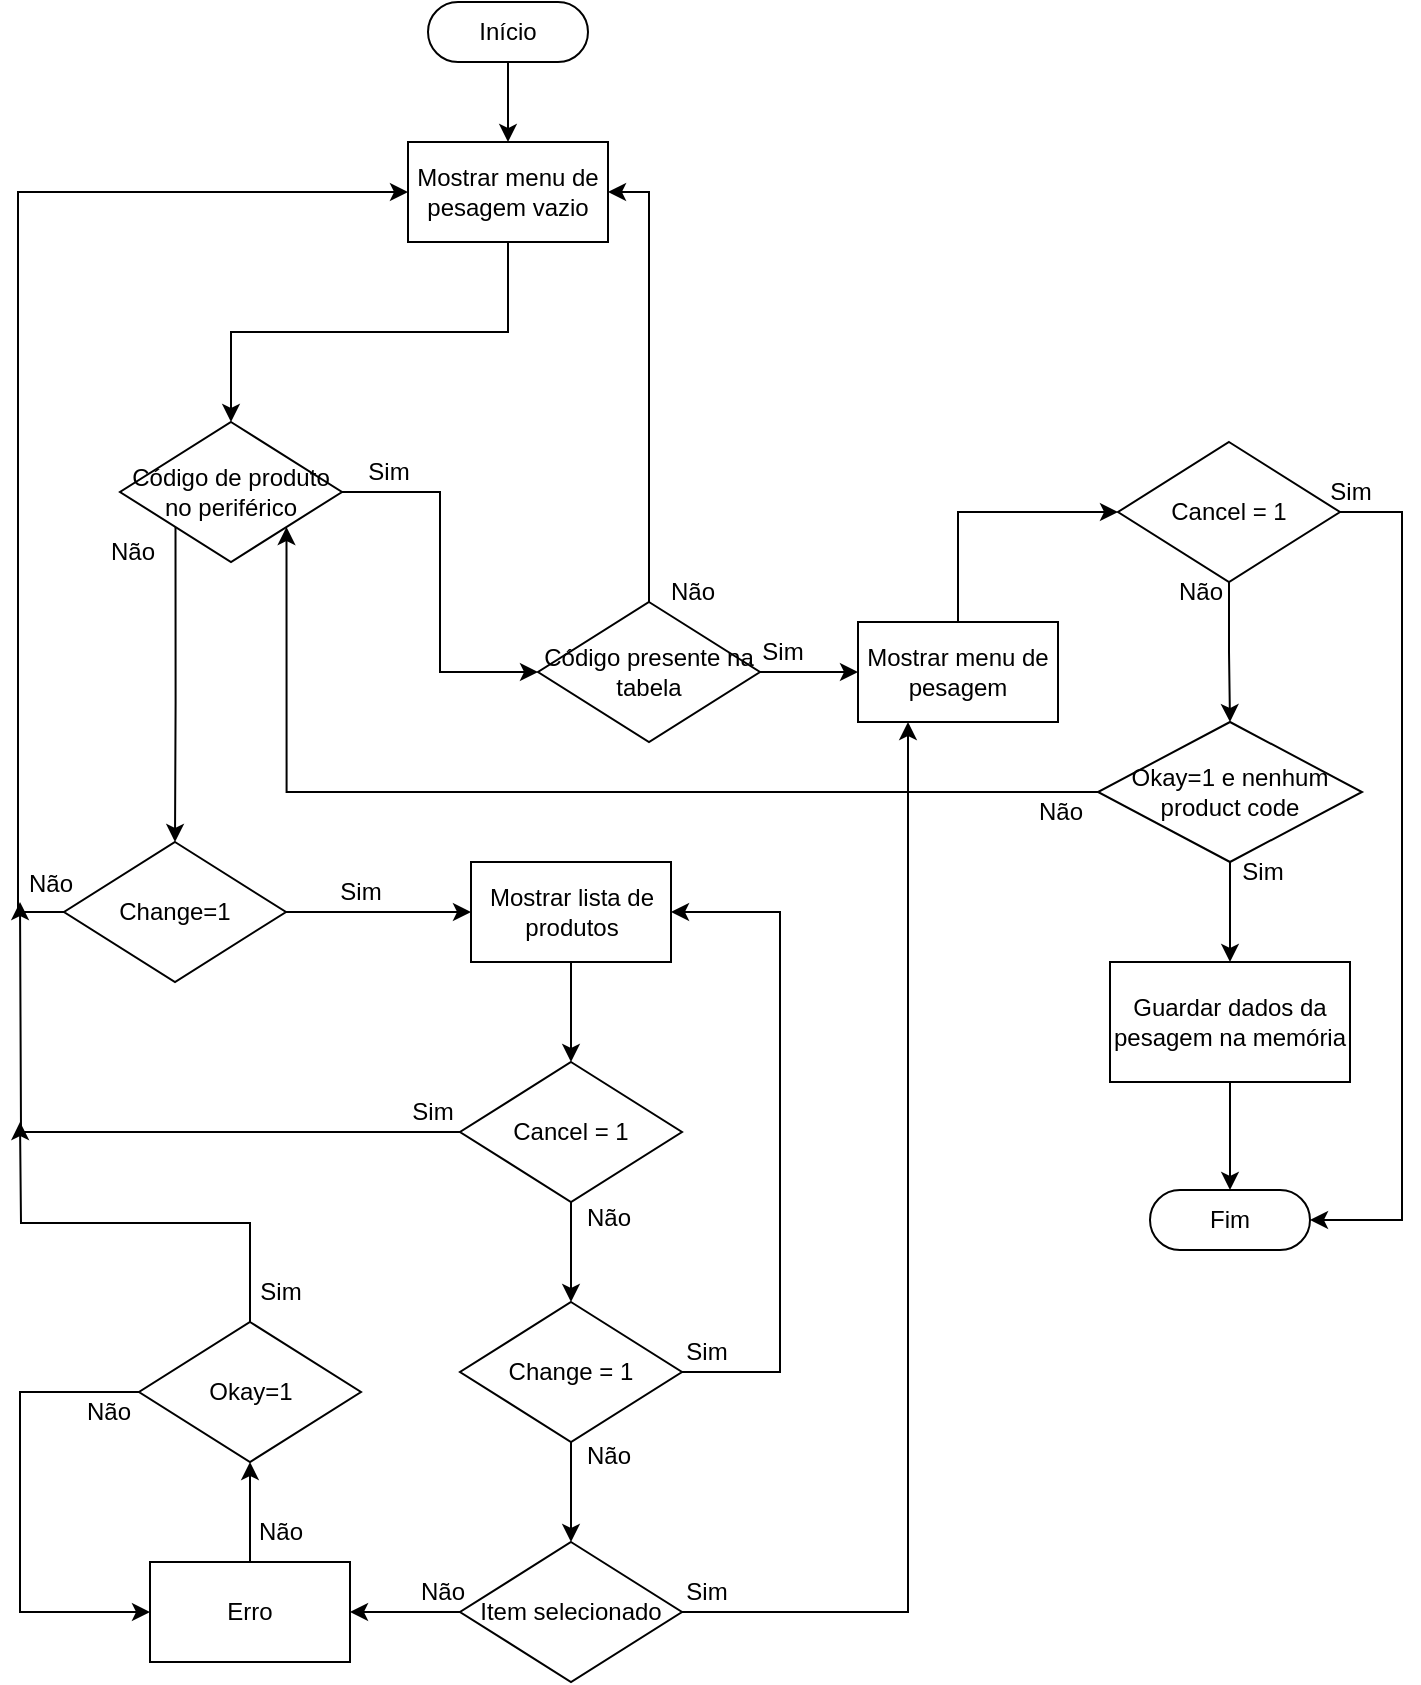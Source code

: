 <mxfile version="26.2.14">
  <diagram name="Page-1" id="Wz7lf-9QpKGxH8kcqoVr">
    <mxGraphModel dx="1523" dy="870" grid="1" gridSize="10" guides="1" tooltips="1" connect="1" arrows="1" fold="1" page="1" pageScale="1" pageWidth="850" pageHeight="1100" math="0" shadow="0">
      <root>
        <mxCell id="0" />
        <mxCell id="1" parent="0" />
        <mxCell id="KrtiOsnqrLNsgrwErKld-3" style="edgeStyle=orthogonalEdgeStyle;rounded=0;orthogonalLoop=1;jettySize=auto;html=1;exitX=0.5;exitY=0.5;exitDx=0;exitDy=15;exitPerimeter=0;entryX=0.5;entryY=0;entryDx=0;entryDy=0;" parent="1" source="KrtiOsnqrLNsgrwErKld-1" target="KrtiOsnqrLNsgrwErKld-2" edge="1">
          <mxGeometry relative="1" as="geometry" />
        </mxCell>
        <mxCell id="KrtiOsnqrLNsgrwErKld-1" value="Início" style="html=1;dashed=0;whiteSpace=wrap;shape=mxgraph.dfd.start" parent="1" vertex="1">
          <mxGeometry x="293" y="30" width="80" height="30" as="geometry" />
        </mxCell>
        <mxCell id="KrtiOsnqrLNsgrwErKld-5" style="edgeStyle=orthogonalEdgeStyle;rounded=0;orthogonalLoop=1;jettySize=auto;html=1;exitX=0.5;exitY=1;exitDx=0;exitDy=0;entryX=0.5;entryY=0;entryDx=0;entryDy=0;" parent="1" source="KrtiOsnqrLNsgrwErKld-2" target="KrtiOsnqrLNsgrwErKld-4" edge="1">
          <mxGeometry relative="1" as="geometry" />
        </mxCell>
        <mxCell id="KrtiOsnqrLNsgrwErKld-2" value="Mostrar menu de pesagem vazio" style="html=1;dashed=0;whiteSpace=wrap;" parent="1" vertex="1">
          <mxGeometry x="283" y="100" width="100" height="50" as="geometry" />
        </mxCell>
        <mxCell id="KrtiOsnqrLNsgrwErKld-11" style="edgeStyle=orthogonalEdgeStyle;rounded=0;orthogonalLoop=1;jettySize=auto;html=1;exitX=0;exitY=1;exitDx=0;exitDy=0;entryX=0.5;entryY=0;entryDx=0;entryDy=0;" parent="1" source="KrtiOsnqrLNsgrwErKld-4" target="KrtiOsnqrLNsgrwErKld-10" edge="1">
          <mxGeometry relative="1" as="geometry" />
        </mxCell>
        <mxCell id="KrtiOsnqrLNsgrwErKld-13" style="edgeStyle=orthogonalEdgeStyle;rounded=0;orthogonalLoop=1;jettySize=auto;html=1;exitX=1;exitY=0.5;exitDx=0;exitDy=0;entryX=0;entryY=0.5;entryDx=0;entryDy=0;" parent="1" source="KrtiOsnqrLNsgrwErKld-4" target="KrtiOsnqrLNsgrwErKld-14" edge="1">
          <mxGeometry relative="1" as="geometry">
            <mxPoint x="468" y="274.857" as="targetPoint" />
          </mxGeometry>
        </mxCell>
        <mxCell id="KrtiOsnqrLNsgrwErKld-4" value="&lt;div align=&quot;center&quot;&gt;&lt;font&gt;Código de produto no periférico&lt;/font&gt;&lt;/div&gt;" style="shape=rhombus;html=1;dashed=0;whiteSpace=wrap;perimeter=rhombusPerimeter;align=center;" parent="1" vertex="1">
          <mxGeometry x="139" y="240" width="111" height="70" as="geometry" />
        </mxCell>
        <mxCell id="KrtiOsnqrLNsgrwErKld-12" style="edgeStyle=orthogonalEdgeStyle;rounded=0;orthogonalLoop=1;jettySize=auto;html=1;exitX=0;exitY=0.5;exitDx=0;exitDy=0;entryX=0;entryY=0.5;entryDx=0;entryDy=0;" parent="1" source="KrtiOsnqrLNsgrwErKld-10" target="KrtiOsnqrLNsgrwErKld-2" edge="1">
          <mxGeometry relative="1" as="geometry">
            <Array as="points">
              <mxPoint x="88" y="485" />
              <mxPoint x="88" y="125" />
            </Array>
          </mxGeometry>
        </mxCell>
        <mxCell id="KrtiOsnqrLNsgrwErKld-25" style="edgeStyle=orthogonalEdgeStyle;rounded=0;orthogonalLoop=1;jettySize=auto;html=1;exitX=1;exitY=0.5;exitDx=0;exitDy=0;entryX=0;entryY=0.5;entryDx=0;entryDy=0;" parent="1" source="KrtiOsnqrLNsgrwErKld-10" target="KrtiOsnqrLNsgrwErKld-21" edge="1">
          <mxGeometry relative="1" as="geometry" />
        </mxCell>
        <mxCell id="KrtiOsnqrLNsgrwErKld-10" value="Change=1" style="shape=rhombus;html=1;dashed=0;whiteSpace=wrap;perimeter=rhombusPerimeter;align=center;" parent="1" vertex="1">
          <mxGeometry x="111" y="450" width="111" height="70" as="geometry" />
        </mxCell>
        <mxCell id="KrtiOsnqrLNsgrwErKld-16" style="edgeStyle=orthogonalEdgeStyle;rounded=0;orthogonalLoop=1;jettySize=auto;html=1;exitX=1;exitY=0.5;exitDx=0;exitDy=0;" parent="1" source="KrtiOsnqrLNsgrwErKld-14" target="KrtiOsnqrLNsgrwErKld-15" edge="1">
          <mxGeometry relative="1" as="geometry" />
        </mxCell>
        <mxCell id="KrtiOsnqrLNsgrwErKld-56" style="edgeStyle=orthogonalEdgeStyle;rounded=0;orthogonalLoop=1;jettySize=auto;html=1;exitX=0.5;exitY=0;exitDx=0;exitDy=0;entryX=1;entryY=0.5;entryDx=0;entryDy=0;" parent="1" source="KrtiOsnqrLNsgrwErKld-14" target="KrtiOsnqrLNsgrwErKld-2" edge="1">
          <mxGeometry relative="1" as="geometry">
            <mxPoint x="373" y="245" as="targetPoint" />
          </mxGeometry>
        </mxCell>
        <mxCell id="KrtiOsnqrLNsgrwErKld-14" value="Código presente na tabela" style="shape=rhombus;html=1;dashed=0;whiteSpace=wrap;perimeter=rhombusPerimeter;align=center;" parent="1" vertex="1">
          <mxGeometry x="348" y="330" width="111" height="70" as="geometry" />
        </mxCell>
        <mxCell id="WrC_AKm9wQeSflWJCdDe-4" style="edgeStyle=orthogonalEdgeStyle;rounded=0;orthogonalLoop=1;jettySize=auto;html=1;exitX=0.5;exitY=0;exitDx=0;exitDy=0;entryX=0;entryY=0.5;entryDx=0;entryDy=0;" edge="1" parent="1" source="KrtiOsnqrLNsgrwErKld-15" target="KrtiOsnqrLNsgrwErKld-60">
          <mxGeometry relative="1" as="geometry" />
        </mxCell>
        <mxCell id="KrtiOsnqrLNsgrwErKld-15" value="Mostrar menu de pesagem" style="html=1;dashed=0;whiteSpace=wrap;" parent="1" vertex="1">
          <mxGeometry x="508" y="340" width="100" height="50" as="geometry" />
        </mxCell>
        <mxCell id="KrtiOsnqrLNsgrwErKld-17" value="Sim" style="text;html=1;align=center;verticalAlign=middle;resizable=0;points=[];autosize=1;strokeColor=none;fillColor=none;" parent="1" vertex="1">
          <mxGeometry x="253" y="250" width="40" height="30" as="geometry" />
        </mxCell>
        <mxCell id="KrtiOsnqrLNsgrwErKld-18" value="Sim" style="text;html=1;align=center;verticalAlign=middle;resizable=0;points=[];autosize=1;strokeColor=none;fillColor=none;" parent="1" vertex="1">
          <mxGeometry x="450" y="340" width="40" height="30" as="geometry" />
        </mxCell>
        <mxCell id="KrtiOsnqrLNsgrwErKld-19" value="Não" style="text;html=1;align=center;verticalAlign=middle;resizable=0;points=[];autosize=1;strokeColor=none;fillColor=none;" parent="1" vertex="1">
          <mxGeometry x="120" y="290" width="50" height="30" as="geometry" />
        </mxCell>
        <mxCell id="KrtiOsnqrLNsgrwErKld-20" value="Não" style="text;html=1;align=center;verticalAlign=middle;resizable=0;points=[];autosize=1;strokeColor=none;fillColor=none;" parent="1" vertex="1">
          <mxGeometry x="79" y="456" width="50" height="30" as="geometry" />
        </mxCell>
        <mxCell id="KrtiOsnqrLNsgrwErKld-23" style="edgeStyle=orthogonalEdgeStyle;rounded=0;orthogonalLoop=1;jettySize=auto;html=1;exitX=0.5;exitY=1;exitDx=0;exitDy=0;entryX=0.5;entryY=0;entryDx=0;entryDy=0;" parent="1" source="KrtiOsnqrLNsgrwErKld-21" target="KrtiOsnqrLNsgrwErKld-22" edge="1">
          <mxGeometry relative="1" as="geometry" />
        </mxCell>
        <mxCell id="KrtiOsnqrLNsgrwErKld-21" value="Mostrar lista de produtos" style="html=1;dashed=0;whiteSpace=wrap;" parent="1" vertex="1">
          <mxGeometry x="314.5" y="460" width="100" height="50" as="geometry" />
        </mxCell>
        <mxCell id="KrtiOsnqrLNsgrwErKld-24" style="edgeStyle=orthogonalEdgeStyle;rounded=0;orthogonalLoop=1;jettySize=auto;html=1;exitX=0;exitY=0.5;exitDx=0;exitDy=0;" parent="1" source="KrtiOsnqrLNsgrwErKld-22" edge="1">
          <mxGeometry relative="1" as="geometry">
            <mxPoint x="89" y="480" as="targetPoint" />
          </mxGeometry>
        </mxCell>
        <mxCell id="KrtiOsnqrLNsgrwErKld-28" style="edgeStyle=orthogonalEdgeStyle;rounded=0;orthogonalLoop=1;jettySize=auto;html=1;exitX=0.5;exitY=1;exitDx=0;exitDy=0;entryX=0.5;entryY=0;entryDx=0;entryDy=0;" parent="1" source="KrtiOsnqrLNsgrwErKld-22" target="KrtiOsnqrLNsgrwErKld-27" edge="1">
          <mxGeometry relative="1" as="geometry" />
        </mxCell>
        <mxCell id="KrtiOsnqrLNsgrwErKld-22" value="Cancel = 1" style="shape=rhombus;html=1;dashed=0;whiteSpace=wrap;perimeter=rhombusPerimeter;align=center;" parent="1" vertex="1">
          <mxGeometry x="309" y="560" width="111" height="70" as="geometry" />
        </mxCell>
        <mxCell id="KrtiOsnqrLNsgrwErKld-29" style="edgeStyle=orthogonalEdgeStyle;rounded=0;orthogonalLoop=1;jettySize=auto;html=1;exitX=1;exitY=0.5;exitDx=0;exitDy=0;entryX=1;entryY=0.5;entryDx=0;entryDy=0;" parent="1" source="KrtiOsnqrLNsgrwErKld-27" target="KrtiOsnqrLNsgrwErKld-21" edge="1">
          <mxGeometry relative="1" as="geometry">
            <Array as="points">
              <mxPoint x="469" y="715" />
              <mxPoint x="469" y="485" />
            </Array>
          </mxGeometry>
        </mxCell>
        <mxCell id="KrtiOsnqrLNsgrwErKld-31" style="edgeStyle=orthogonalEdgeStyle;rounded=0;orthogonalLoop=1;jettySize=auto;html=1;exitX=0.5;exitY=1;exitDx=0;exitDy=0;entryX=0.5;entryY=0;entryDx=0;entryDy=0;" parent="1" source="KrtiOsnqrLNsgrwErKld-27" target="KrtiOsnqrLNsgrwErKld-30" edge="1">
          <mxGeometry relative="1" as="geometry" />
        </mxCell>
        <mxCell id="KrtiOsnqrLNsgrwErKld-27" value="Change = 1" style="shape=rhombus;html=1;dashed=0;whiteSpace=wrap;perimeter=rhombusPerimeter;align=center;" parent="1" vertex="1">
          <mxGeometry x="309" y="680" width="111" height="70" as="geometry" />
        </mxCell>
        <mxCell id="KrtiOsnqrLNsgrwErKld-32" style="edgeStyle=orthogonalEdgeStyle;rounded=0;orthogonalLoop=1;jettySize=auto;html=1;exitX=1;exitY=0.5;exitDx=0;exitDy=0;entryX=0.25;entryY=1;entryDx=0;entryDy=0;" parent="1" source="KrtiOsnqrLNsgrwErKld-30" target="KrtiOsnqrLNsgrwErKld-15" edge="1">
          <mxGeometry relative="1" as="geometry" />
        </mxCell>
        <mxCell id="KrtiOsnqrLNsgrwErKld-34" style="edgeStyle=orthogonalEdgeStyle;rounded=0;orthogonalLoop=1;jettySize=auto;html=1;exitX=0;exitY=0.5;exitDx=0;exitDy=0;entryX=1;entryY=0.5;entryDx=0;entryDy=0;" parent="1" source="KrtiOsnqrLNsgrwErKld-30" target="KrtiOsnqrLNsgrwErKld-33" edge="1">
          <mxGeometry relative="1" as="geometry" />
        </mxCell>
        <mxCell id="KrtiOsnqrLNsgrwErKld-30" value="Item selecionado" style="shape=rhombus;html=1;dashed=0;whiteSpace=wrap;perimeter=rhombusPerimeter;align=center;" parent="1" vertex="1">
          <mxGeometry x="309" y="800" width="111" height="70" as="geometry" />
        </mxCell>
        <mxCell id="KrtiOsnqrLNsgrwErKld-37" style="edgeStyle=orthogonalEdgeStyle;rounded=0;orthogonalLoop=1;jettySize=auto;html=1;exitX=0.5;exitY=0;exitDx=0;exitDy=0;entryX=0.5;entryY=1;entryDx=0;entryDy=0;" parent="1" source="KrtiOsnqrLNsgrwErKld-33" target="KrtiOsnqrLNsgrwErKld-36" edge="1">
          <mxGeometry relative="1" as="geometry" />
        </mxCell>
        <mxCell id="KrtiOsnqrLNsgrwErKld-33" value="Erro" style="html=1;dashed=0;whiteSpace=wrap;" parent="1" vertex="1">
          <mxGeometry x="154" y="810" width="100" height="50" as="geometry" />
        </mxCell>
        <mxCell id="KrtiOsnqrLNsgrwErKld-38" style="edgeStyle=orthogonalEdgeStyle;rounded=0;orthogonalLoop=1;jettySize=auto;html=1;exitX=0;exitY=0.5;exitDx=0;exitDy=0;entryX=0;entryY=0.5;entryDx=0;entryDy=0;" parent="1" source="KrtiOsnqrLNsgrwErKld-36" target="KrtiOsnqrLNsgrwErKld-33" edge="1">
          <mxGeometry relative="1" as="geometry">
            <Array as="points">
              <mxPoint x="89" y="725" />
              <mxPoint x="89" y="835" />
            </Array>
          </mxGeometry>
        </mxCell>
        <mxCell id="KrtiOsnqrLNsgrwErKld-39" style="edgeStyle=orthogonalEdgeStyle;rounded=0;orthogonalLoop=1;jettySize=auto;html=1;exitX=0.5;exitY=0;exitDx=0;exitDy=0;" parent="1" source="KrtiOsnqrLNsgrwErKld-36" edge="1">
          <mxGeometry relative="1" as="geometry">
            <mxPoint x="89" y="590" as="targetPoint" />
          </mxGeometry>
        </mxCell>
        <mxCell id="KrtiOsnqrLNsgrwErKld-36" value="Okay=1" style="shape=rhombus;html=1;dashed=0;whiteSpace=wrap;perimeter=rhombusPerimeter;align=center;" parent="1" vertex="1">
          <mxGeometry x="148.5" y="690" width="111" height="70" as="geometry" />
        </mxCell>
        <mxCell id="KrtiOsnqrLNsgrwErKld-48" value="Sim" style="text;html=1;align=center;verticalAlign=middle;resizable=0;points=[];autosize=1;strokeColor=none;fillColor=none;" parent="1" vertex="1">
          <mxGeometry x="199" y="660" width="40" height="30" as="geometry" />
        </mxCell>
        <mxCell id="KrtiOsnqrLNsgrwErKld-49" value="Sim" style="text;html=1;align=center;verticalAlign=middle;resizable=0;points=[];autosize=1;strokeColor=none;fillColor=none;" parent="1" vertex="1">
          <mxGeometry x="274.5" y="570" width="40" height="30" as="geometry" />
        </mxCell>
        <mxCell id="KrtiOsnqrLNsgrwErKld-50" value="Sim" style="text;html=1;align=center;verticalAlign=middle;resizable=0;points=[];autosize=1;strokeColor=none;fillColor=none;" parent="1" vertex="1">
          <mxGeometry x="412" y="690" width="40" height="30" as="geometry" />
        </mxCell>
        <mxCell id="KrtiOsnqrLNsgrwErKld-51" value="Sim" style="text;html=1;align=center;verticalAlign=middle;resizable=0;points=[];autosize=1;strokeColor=none;fillColor=none;" parent="1" vertex="1">
          <mxGeometry x="412" y="810" width="40" height="30" as="geometry" />
        </mxCell>
        <mxCell id="KrtiOsnqrLNsgrwErKld-52" value="Não" style="text;html=1;align=center;verticalAlign=middle;resizable=0;points=[];autosize=1;strokeColor=none;fillColor=none;" parent="1" vertex="1">
          <mxGeometry x="358" y="623" width="50" height="30" as="geometry" />
        </mxCell>
        <mxCell id="KrtiOsnqrLNsgrwErKld-53" value="Não" style="text;html=1;align=center;verticalAlign=middle;resizable=0;points=[];autosize=1;strokeColor=none;fillColor=none;" parent="1" vertex="1">
          <mxGeometry x="358" y="742" width="50" height="30" as="geometry" />
        </mxCell>
        <mxCell id="KrtiOsnqrLNsgrwErKld-54" value="Não" style="text;html=1;align=center;verticalAlign=middle;resizable=0;points=[];autosize=1;strokeColor=none;fillColor=none;" parent="1" vertex="1">
          <mxGeometry x="274.5" y="810" width="50" height="30" as="geometry" />
        </mxCell>
        <mxCell id="KrtiOsnqrLNsgrwErKld-55" value="Não" style="text;html=1;align=center;verticalAlign=middle;resizable=0;points=[];autosize=1;strokeColor=none;fillColor=none;" parent="1" vertex="1">
          <mxGeometry x="194" y="780" width="50" height="30" as="geometry" />
        </mxCell>
        <mxCell id="WrC_AKm9wQeSflWJCdDe-5" style="edgeStyle=orthogonalEdgeStyle;rounded=0;orthogonalLoop=1;jettySize=auto;html=1;exitX=0.5;exitY=1;exitDx=0;exitDy=0;entryX=0.5;entryY=0;entryDx=0;entryDy=0;" edge="1" parent="1" source="KrtiOsnqrLNsgrwErKld-60" target="WrC_AKm9wQeSflWJCdDe-2">
          <mxGeometry relative="1" as="geometry" />
        </mxCell>
        <mxCell id="KrtiOsnqrLNsgrwErKld-60" value="Cancel = 1" style="shape=rhombus;html=1;dashed=0;whiteSpace=wrap;perimeter=rhombusPerimeter;align=center;" parent="1" vertex="1">
          <mxGeometry x="638" y="250" width="111" height="70" as="geometry" />
        </mxCell>
        <mxCell id="KrtiOsnqrLNsgrwErKld-73" value="Não" style="text;html=1;align=center;verticalAlign=middle;resizable=0;points=[];autosize=1;strokeColor=none;fillColor=none;" parent="1" vertex="1">
          <mxGeometry x="654" y="310" width="50" height="30" as="geometry" />
        </mxCell>
        <mxCell id="KrtiOsnqrLNsgrwErKld-74" value="Não" style="text;html=1;align=center;verticalAlign=middle;resizable=0;points=[];autosize=1;strokeColor=none;fillColor=none;" parent="1" vertex="1">
          <mxGeometry x="108" y="720" width="50" height="30" as="geometry" />
        </mxCell>
        <mxCell id="WrC_AKm9wQeSflWJCdDe-1" value="Sim" style="text;html=1;align=center;verticalAlign=middle;resizable=0;points=[];autosize=1;strokeColor=none;fillColor=none;" vertex="1" parent="1">
          <mxGeometry x="239" y="460" width="40" height="30" as="geometry" />
        </mxCell>
        <mxCell id="WrC_AKm9wQeSflWJCdDe-8" style="edgeStyle=orthogonalEdgeStyle;rounded=0;orthogonalLoop=1;jettySize=auto;html=1;exitX=0.5;exitY=1;exitDx=0;exitDy=0;" edge="1" parent="1" source="WrC_AKm9wQeSflWJCdDe-2" target="WrC_AKm9wQeSflWJCdDe-7">
          <mxGeometry relative="1" as="geometry" />
        </mxCell>
        <mxCell id="WrC_AKm9wQeSflWJCdDe-15" style="edgeStyle=orthogonalEdgeStyle;rounded=0;orthogonalLoop=1;jettySize=auto;html=1;exitX=0;exitY=0.5;exitDx=0;exitDy=0;entryX=1;entryY=1;entryDx=0;entryDy=0;" edge="1" parent="1" source="WrC_AKm9wQeSflWJCdDe-2" target="KrtiOsnqrLNsgrwErKld-4">
          <mxGeometry relative="1" as="geometry" />
        </mxCell>
        <mxCell id="WrC_AKm9wQeSflWJCdDe-2" value="Okay=1 e nenhum product code" style="shape=rhombus;html=1;dashed=0;whiteSpace=wrap;perimeter=rhombusPerimeter;align=center;" vertex="1" parent="1">
          <mxGeometry x="628" y="390" width="132" height="70" as="geometry" />
        </mxCell>
        <mxCell id="WrC_AKm9wQeSflWJCdDe-10" style="edgeStyle=orthogonalEdgeStyle;rounded=0;orthogonalLoop=1;jettySize=auto;html=1;exitX=0.5;exitY=1;exitDx=0;exitDy=0;" edge="1" parent="1" source="WrC_AKm9wQeSflWJCdDe-7" target="WrC_AKm9wQeSflWJCdDe-9">
          <mxGeometry relative="1" as="geometry" />
        </mxCell>
        <mxCell id="WrC_AKm9wQeSflWJCdDe-7" value="Guardar dados da pesagem na memória" style="rounded=0;whiteSpace=wrap;html=1;" vertex="1" parent="1">
          <mxGeometry x="634" y="510" width="120" height="60" as="geometry" />
        </mxCell>
        <mxCell id="WrC_AKm9wQeSflWJCdDe-9" value="Fim" style="html=1;dashed=0;whiteSpace=wrap;shape=mxgraph.dfd.start" vertex="1" parent="1">
          <mxGeometry x="654" y="624" width="80" height="30" as="geometry" />
        </mxCell>
        <mxCell id="WrC_AKm9wQeSflWJCdDe-11" style="edgeStyle=orthogonalEdgeStyle;rounded=0;orthogonalLoop=1;jettySize=auto;html=1;exitX=1;exitY=0.5;exitDx=0;exitDy=0;entryX=1;entryY=0.5;entryDx=0;entryDy=0;entryPerimeter=0;" edge="1" parent="1" source="KrtiOsnqrLNsgrwErKld-60" target="WrC_AKm9wQeSflWJCdDe-9">
          <mxGeometry relative="1" as="geometry">
            <Array as="points">
              <mxPoint x="780" y="285" />
              <mxPoint x="780" y="639" />
            </Array>
          </mxGeometry>
        </mxCell>
        <mxCell id="WrC_AKm9wQeSflWJCdDe-12" value="Sim" style="text;html=1;align=center;verticalAlign=middle;resizable=0;points=[];autosize=1;strokeColor=none;fillColor=none;" vertex="1" parent="1">
          <mxGeometry x="734" y="260" width="40" height="30" as="geometry" />
        </mxCell>
        <mxCell id="WrC_AKm9wQeSflWJCdDe-13" value="Sim" style="text;html=1;align=center;verticalAlign=middle;resizable=0;points=[];autosize=1;strokeColor=none;fillColor=none;" vertex="1" parent="1">
          <mxGeometry x="690" y="450" width="40" height="30" as="geometry" />
        </mxCell>
        <mxCell id="WrC_AKm9wQeSflWJCdDe-14" value="Não" style="text;html=1;align=center;verticalAlign=middle;resizable=0;points=[];autosize=1;strokeColor=none;fillColor=none;" vertex="1" parent="1">
          <mxGeometry x="400" y="310" width="50" height="30" as="geometry" />
        </mxCell>
        <mxCell id="WrC_AKm9wQeSflWJCdDe-16" value="Não" style="text;html=1;align=center;verticalAlign=middle;resizable=0;points=[];autosize=1;strokeColor=none;fillColor=none;" vertex="1" parent="1">
          <mxGeometry x="584" y="420" width="50" height="30" as="geometry" />
        </mxCell>
      </root>
    </mxGraphModel>
  </diagram>
</mxfile>
